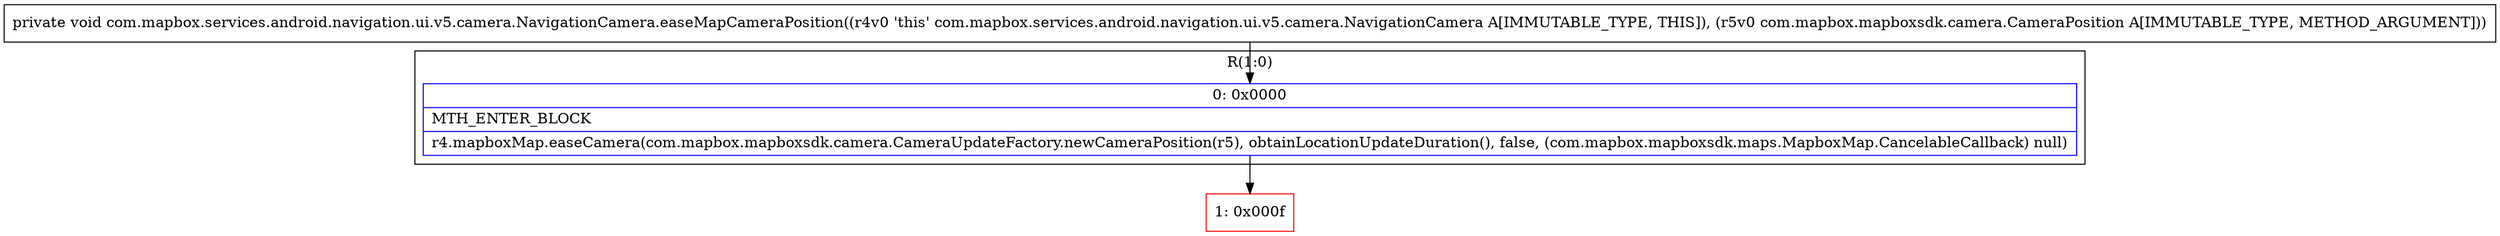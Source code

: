 digraph "CFG forcom.mapbox.services.android.navigation.ui.v5.camera.NavigationCamera.easeMapCameraPosition(Lcom\/mapbox\/mapboxsdk\/camera\/CameraPosition;)V" {
subgraph cluster_Region_2143198165 {
label = "R(1:0)";
node [shape=record,color=blue];
Node_0 [shape=record,label="{0\:\ 0x0000|MTH_ENTER_BLOCK\l|r4.mapboxMap.easeCamera(com.mapbox.mapboxsdk.camera.CameraUpdateFactory.newCameraPosition(r5), obtainLocationUpdateDuration(), false, (com.mapbox.mapboxsdk.maps.MapboxMap.CancelableCallback) null)\l}"];
}
Node_1 [shape=record,color=red,label="{1\:\ 0x000f}"];
MethodNode[shape=record,label="{private void com.mapbox.services.android.navigation.ui.v5.camera.NavigationCamera.easeMapCameraPosition((r4v0 'this' com.mapbox.services.android.navigation.ui.v5.camera.NavigationCamera A[IMMUTABLE_TYPE, THIS]), (r5v0 com.mapbox.mapboxsdk.camera.CameraPosition A[IMMUTABLE_TYPE, METHOD_ARGUMENT])) }"];
MethodNode -> Node_0;
Node_0 -> Node_1;
}

